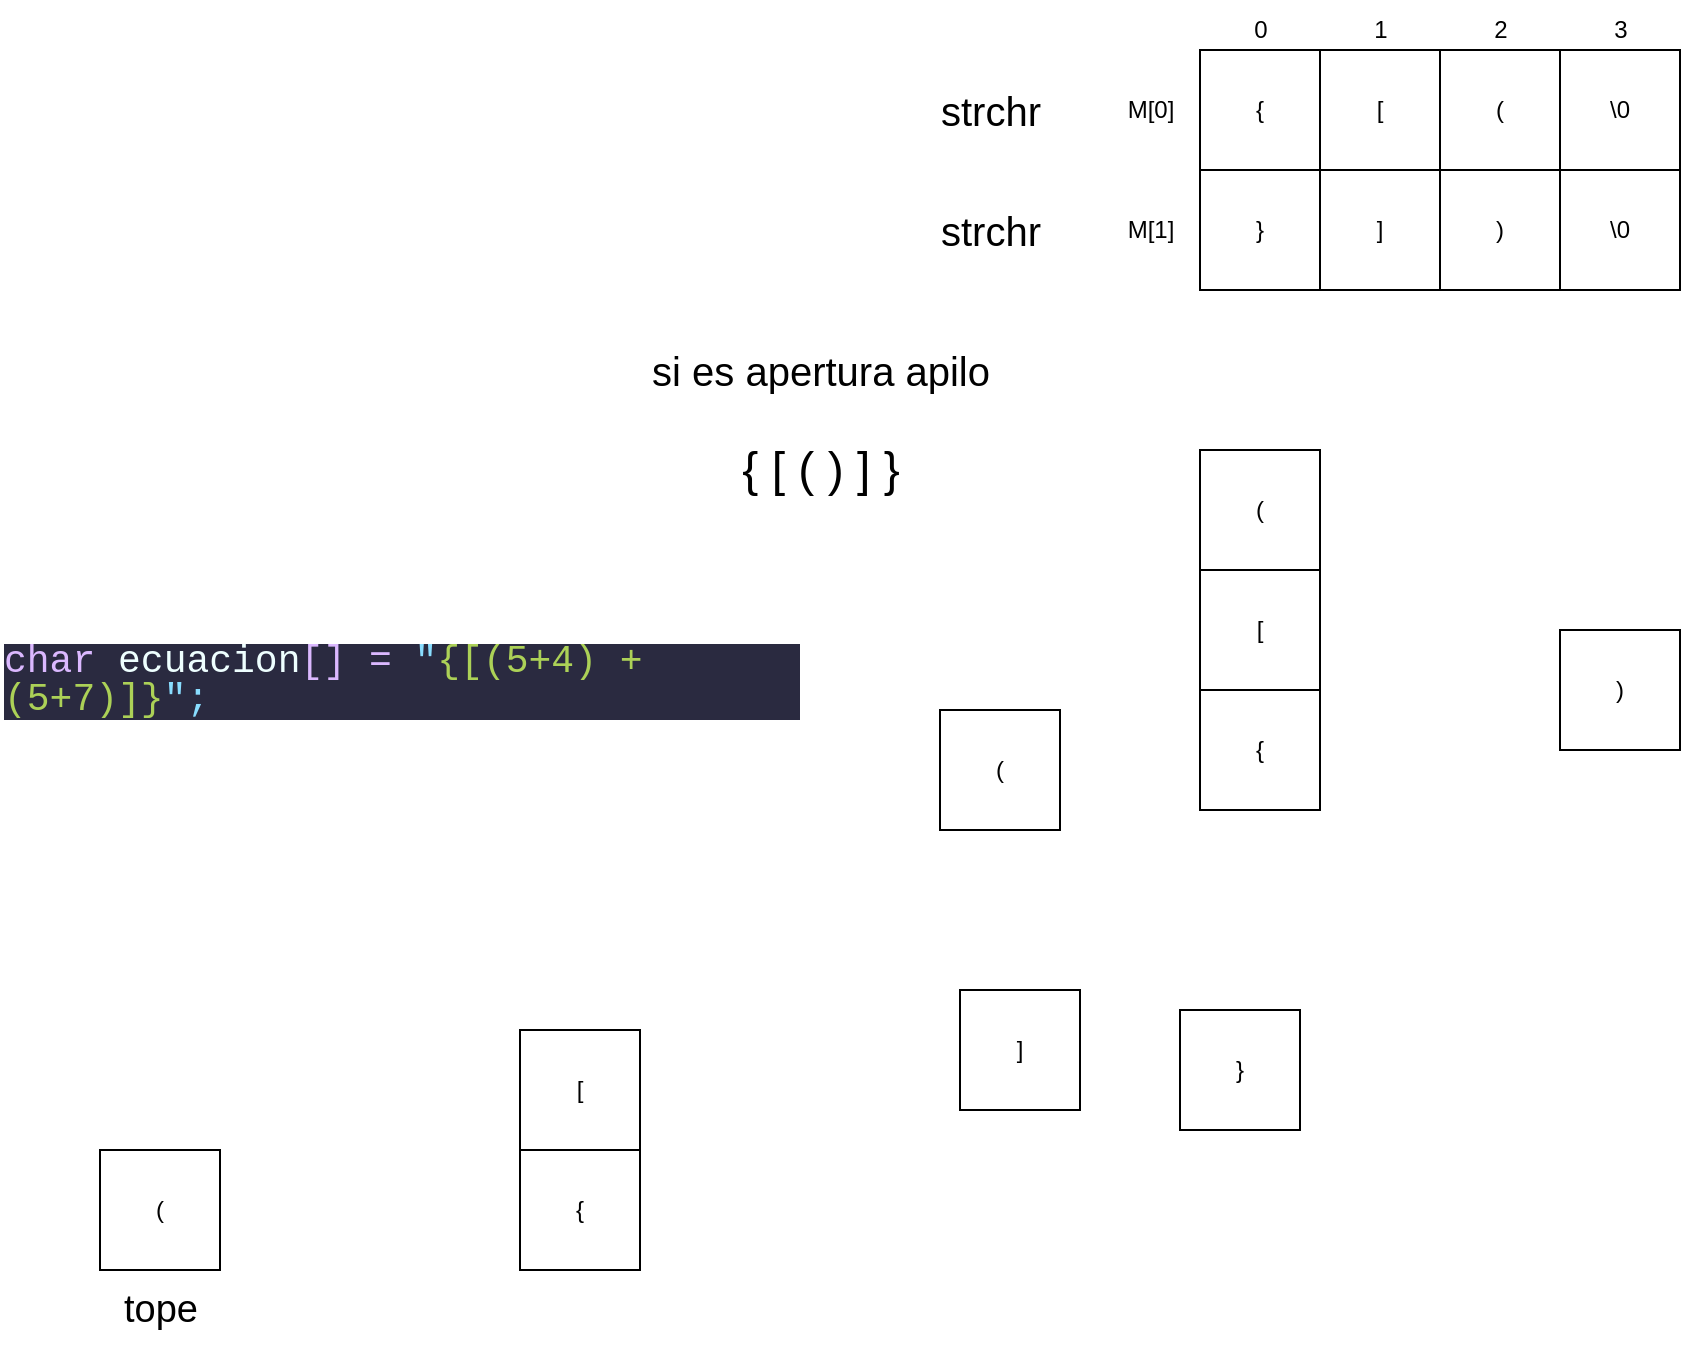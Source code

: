 <mxfile version="20.2.3" type="device"><diagram id="TCEFPG0CUDxV5RemVmKe" name="Página-1"><mxGraphModel dx="1820" dy="855" grid="1" gridSize="10" guides="1" tooltips="1" connect="1" arrows="1" fold="1" page="0" pageScale="1" pageWidth="827" pageHeight="1169" math="0" shadow="0"><root><mxCell id="0"/><mxCell id="1" parent="0"/><mxCell id="sdrNt1Dk0rlNsyD6qLdA-1" value="{" style="rounded=0;whiteSpace=wrap;html=1;" parent="1" vertex="1"><mxGeometry x="280" y="160" width="60" height="60" as="geometry"/></mxCell><mxCell id="sdrNt1Dk0rlNsyD6qLdA-2" value="[" style="rounded=0;whiteSpace=wrap;html=1;" parent="1" vertex="1"><mxGeometry x="340" y="160" width="60" height="60" as="geometry"/></mxCell><mxCell id="sdrNt1Dk0rlNsyD6qLdA-3" value="(" style="rounded=0;whiteSpace=wrap;html=1;" parent="1" vertex="1"><mxGeometry x="400" y="160" width="60" height="60" as="geometry"/></mxCell><mxCell id="sdrNt1Dk0rlNsyD6qLdA-4" value="\0" style="rounded=0;whiteSpace=wrap;html=1;" parent="1" vertex="1"><mxGeometry x="460" y="160" width="60" height="60" as="geometry"/></mxCell><mxCell id="sdrNt1Dk0rlNsyD6qLdA-5" value="}" style="rounded=0;whiteSpace=wrap;html=1;" parent="1" vertex="1"><mxGeometry x="280" y="220" width="60" height="60" as="geometry"/></mxCell><mxCell id="sdrNt1Dk0rlNsyD6qLdA-6" value="]" style="rounded=0;whiteSpace=wrap;html=1;" parent="1" vertex="1"><mxGeometry x="340" y="220" width="60" height="60" as="geometry"/></mxCell><mxCell id="sdrNt1Dk0rlNsyD6qLdA-7" value=")" style="rounded=0;whiteSpace=wrap;html=1;" parent="1" vertex="1"><mxGeometry x="400" y="220" width="60" height="60" as="geometry"/></mxCell><mxCell id="sdrNt1Dk0rlNsyD6qLdA-8" value="\0" style="rounded=0;whiteSpace=wrap;html=1;" parent="1" vertex="1"><mxGeometry x="460" y="220" width="60" height="60" as="geometry"/></mxCell><mxCell id="sdrNt1Dk0rlNsyD6qLdA-9" value="M[0]" style="text;html=1;align=center;verticalAlign=middle;resizable=0;points=[];autosize=1;strokeColor=none;fillColor=none;" parent="1" vertex="1"><mxGeometry x="230" y="175" width="50" height="30" as="geometry"/></mxCell><mxCell id="sdrNt1Dk0rlNsyD6qLdA-10" value="M[1]" style="text;html=1;align=center;verticalAlign=middle;resizable=0;points=[];autosize=1;strokeColor=none;fillColor=none;" parent="1" vertex="1"><mxGeometry x="230" y="235" width="50" height="30" as="geometry"/></mxCell><mxCell id="sdrNt1Dk0rlNsyD6qLdA-11" value="&lt;font style=&quot;font-size: 20px;&quot;&gt;si es apertura apilo&lt;/font&gt;" style="text;html=1;align=center;verticalAlign=middle;resizable=0;points=[];autosize=1;strokeColor=none;fillColor=none;" parent="1" vertex="1"><mxGeometry x="-5" y="300" width="190" height="40" as="geometry"/></mxCell><mxCell id="sdrNt1Dk0rlNsyD6qLdA-12" value="(" style="rounded=0;whiteSpace=wrap;html=1;" parent="1" vertex="1"><mxGeometry x="280" y="360" width="60" height="60" as="geometry"/></mxCell><mxCell id="sdrNt1Dk0rlNsyD6qLdA-13" value="[" style="rounded=0;whiteSpace=wrap;html=1;" parent="1" vertex="1"><mxGeometry x="280" y="420" width="60" height="60" as="geometry"/></mxCell><mxCell id="sdrNt1Dk0rlNsyD6qLdA-14" value="{" style="rounded=0;whiteSpace=wrap;html=1;" parent="1" vertex="1"><mxGeometry x="280" y="480" width="60" height="60" as="geometry"/></mxCell><mxCell id="sdrNt1Dk0rlNsyD6qLdA-15" value="&lt;font style=&quot;font-size: 24px;&quot;&gt;{ [ ( ) ] }&lt;/font&gt;" style="text;html=1;align=center;verticalAlign=middle;resizable=0;points=[];autosize=1;strokeColor=none;fillColor=none;" parent="1" vertex="1"><mxGeometry x="40" y="350" width="100" height="40" as="geometry"/></mxCell><mxCell id="sdrNt1Dk0rlNsyD6qLdA-16" value="strchr" style="text;html=1;align=center;verticalAlign=middle;resizable=0;points=[];autosize=1;strokeColor=none;fillColor=none;fontSize=20;" parent="1" vertex="1"><mxGeometry x="140" y="170" width="70" height="40" as="geometry"/></mxCell><mxCell id="sdrNt1Dk0rlNsyD6qLdA-17" value="strchr" style="text;html=1;align=center;verticalAlign=middle;resizable=0;points=[];autosize=1;strokeColor=none;fillColor=none;fontSize=20;" parent="1" vertex="1"><mxGeometry x="140" y="230" width="70" height="40" as="geometry"/></mxCell><mxCell id="qPxViRpOHbW6f7K-oEiZ-1" value="&lt;div style=&quot;color: rgb(223, 223, 226); background-color: rgb(42, 42, 64); font-family: Consolas, &amp;quot;Courier New&amp;quot;, monospace; font-weight: normal; font-size: 19px; line-height: 19px;&quot;&gt;&lt;div style=&quot;font-size: 19px;&quot;&gt;&lt;span style=&quot;color: rgb(219, 184, 255); font-size: 19px;&quot;&gt;char&lt;/span&gt;&lt;span style=&quot;color: rgb(223, 223, 226); font-size: 19px;&quot;&gt; &lt;/span&gt;&lt;span style=&quot;color: rgb(238, 255, 255); font-size: 19px;&quot;&gt;ecuacion&lt;/span&gt;&lt;span style=&quot;color: rgb(219, 184, 255); font-size: 19px;&quot;&gt;[]&lt;/span&gt;&lt;span style=&quot;color: rgb(223, 223, 226); font-size: 19px;&quot;&gt; &lt;/span&gt;&lt;span style=&quot;color: rgb(219, 184, 255); font-size: 19px;&quot;&gt;=&lt;/span&gt;&lt;span style=&quot;color: rgb(223, 223, 226); font-size: 19px;&quot;&gt; &lt;/span&gt;&lt;span style=&quot;color: rgb(137, 221, 255); font-size: 19px;&quot;&gt;&quot;&lt;/span&gt;&lt;span style=&quot;color: rgb(172, 209, 87); font-size: 19px;&quot;&gt;{[(5+4) + (5+7)]}&lt;/span&gt;&lt;span style=&quot;color: rgb(137, 221, 255); font-size: 19px;&quot;&gt;&quot;&lt;/span&gt;&lt;span style=&quot;color: rgb(137, 221, 255); font-size: 19px;&quot;&gt;;&lt;/span&gt;&lt;/div&gt;&lt;/div&gt;" style="text;whiteSpace=wrap;html=1;fontSize=19;" parent="1" vertex="1"><mxGeometry x="-320" y="450" width="400" height="50" as="geometry"/></mxCell><mxCell id="qPxViRpOHbW6f7K-oEiZ-3" value="{" style="rounded=0;whiteSpace=wrap;html=1;" parent="1" vertex="1"><mxGeometry x="-60" y="710" width="60" height="60" as="geometry"/></mxCell><mxCell id="qPxViRpOHbW6f7K-oEiZ-4" value="[" style="rounded=0;whiteSpace=wrap;html=1;" parent="1" vertex="1"><mxGeometry x="-60" y="650" width="60" height="60" as="geometry"/></mxCell><mxCell id="qPxViRpOHbW6f7K-oEiZ-5" value="(" style="rounded=0;whiteSpace=wrap;html=1;" parent="1" vertex="1"><mxGeometry x="150" y="490" width="60" height="60" as="geometry"/></mxCell><mxCell id="qPxViRpOHbW6f7K-oEiZ-6" value=")" style="rounded=0;whiteSpace=wrap;html=1;" parent="1" vertex="1"><mxGeometry x="460" y="450" width="60" height="60" as="geometry"/></mxCell><mxCell id="qPxViRpOHbW6f7K-oEiZ-7" value="]" style="rounded=0;whiteSpace=wrap;html=1;" parent="1" vertex="1"><mxGeometry x="160" y="630" width="60" height="60" as="geometry"/></mxCell><mxCell id="qPxViRpOHbW6f7K-oEiZ-8" value="}" style="rounded=0;whiteSpace=wrap;html=1;" parent="1" vertex="1"><mxGeometry x="270" y="640" width="60" height="60" as="geometry"/></mxCell><mxCell id="qPxViRpOHbW6f7K-oEiZ-9" value="tope" style="text;html=1;align=center;verticalAlign=middle;resizable=0;points=[];autosize=1;strokeColor=none;fillColor=none;fontSize=19;" parent="1" vertex="1"><mxGeometry x="-270" y="770" width="60" height="40" as="geometry"/></mxCell><mxCell id="ryUXBCT_heH9aPmd-Qd1-1" value="0" style="text;html=1;align=center;verticalAlign=middle;resizable=0;points=[];autosize=1;strokeColor=none;fillColor=none;" vertex="1" parent="1"><mxGeometry x="295" y="135" width="30" height="30" as="geometry"/></mxCell><mxCell id="ryUXBCT_heH9aPmd-Qd1-2" value="1" style="text;html=1;align=center;verticalAlign=middle;resizable=0;points=[];autosize=1;strokeColor=none;fillColor=none;" vertex="1" parent="1"><mxGeometry x="355" y="135" width="30" height="30" as="geometry"/></mxCell><mxCell id="ryUXBCT_heH9aPmd-Qd1-3" value="2" style="text;html=1;align=center;verticalAlign=middle;resizable=0;points=[];autosize=1;strokeColor=none;fillColor=none;" vertex="1" parent="1"><mxGeometry x="415" y="135" width="30" height="30" as="geometry"/></mxCell><mxCell id="ryUXBCT_heH9aPmd-Qd1-4" value="3" style="text;html=1;align=center;verticalAlign=middle;resizable=0;points=[];autosize=1;strokeColor=none;fillColor=none;" vertex="1" parent="1"><mxGeometry x="475" y="135" width="30" height="30" as="geometry"/></mxCell><mxCell id="ryUXBCT_heH9aPmd-Qd1-6" value="(" style="rounded=0;whiteSpace=wrap;html=1;" vertex="1" parent="1"><mxGeometry x="-270" y="710" width="60" height="60" as="geometry"/></mxCell></root></mxGraphModel></diagram></mxfile>